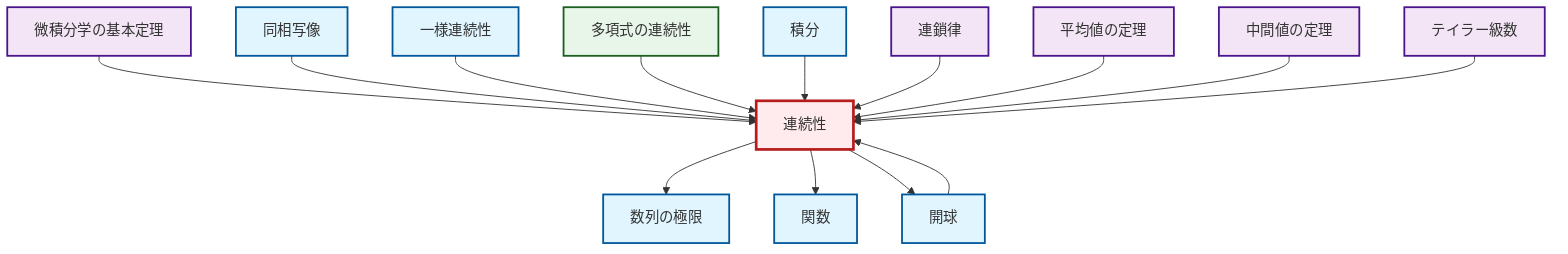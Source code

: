graph TD
    classDef definition fill:#e1f5fe,stroke:#01579b,stroke-width:2px
    classDef theorem fill:#f3e5f5,stroke:#4a148c,stroke-width:2px
    classDef axiom fill:#fff3e0,stroke:#e65100,stroke-width:2px
    classDef example fill:#e8f5e9,stroke:#1b5e20,stroke-width:2px
    classDef current fill:#ffebee,stroke:#b71c1c,stroke-width:3px
    def-function["関数"]:::definition
    ex-polynomial-continuity["多項式の連続性"]:::example
    thm-taylor-series["テイラー級数"]:::theorem
    def-uniform-continuity["一様連続性"]:::definition
    def-homeomorphism["同相写像"]:::definition
    def-continuity["連続性"]:::definition
    thm-intermediate-value["中間値の定理"]:::theorem
    thm-fundamental-calculus["微積分学の基本定理"]:::theorem
    def-integral["積分"]:::definition
    def-open-ball["開球"]:::definition
    thm-mean-value["平均値の定理"]:::theorem
    thm-chain-rule["連鎖律"]:::theorem
    def-limit["数列の極限"]:::definition
    def-continuity --> def-limit
    thm-fundamental-calculus --> def-continuity
    def-homeomorphism --> def-continuity
    def-uniform-continuity --> def-continuity
    ex-polynomial-continuity --> def-continuity
    def-open-ball --> def-continuity
    def-integral --> def-continuity
    thm-chain-rule --> def-continuity
    thm-mean-value --> def-continuity
    def-continuity --> def-function
    thm-intermediate-value --> def-continuity
    def-continuity --> def-open-ball
    thm-taylor-series --> def-continuity
    class def-continuity current